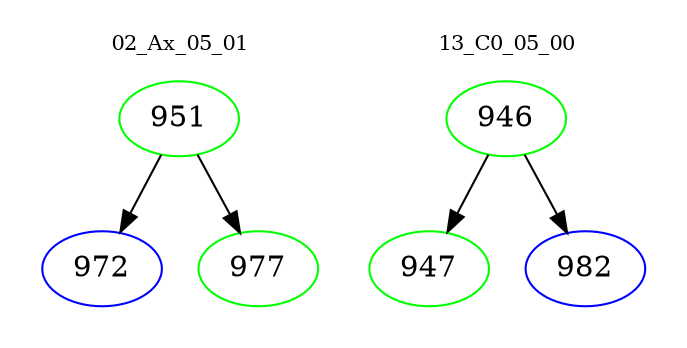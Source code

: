 digraph{
subgraph cluster_0 {
color = white
label = "02_Ax_05_01";
fontsize=10;
T0_951 [label="951", color="green"]
T0_951 -> T0_972 [color="black"]
T0_972 [label="972", color="blue"]
T0_951 -> T0_977 [color="black"]
T0_977 [label="977", color="green"]
}
subgraph cluster_1 {
color = white
label = "13_C0_05_00";
fontsize=10;
T1_946 [label="946", color="green"]
T1_946 -> T1_947 [color="black"]
T1_947 [label="947", color="green"]
T1_946 -> T1_982 [color="black"]
T1_982 [label="982", color="blue"]
}
}
